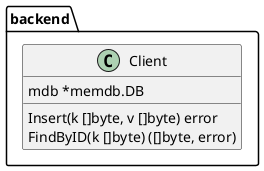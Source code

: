 @startuml 00-oop
namespace backend {

    class Client  {
        mdb *memdb.DB
        Insert(k []byte, v []byte) error
        FindByID(k []byte) ([]byte, error)
    }
}

@enduml

